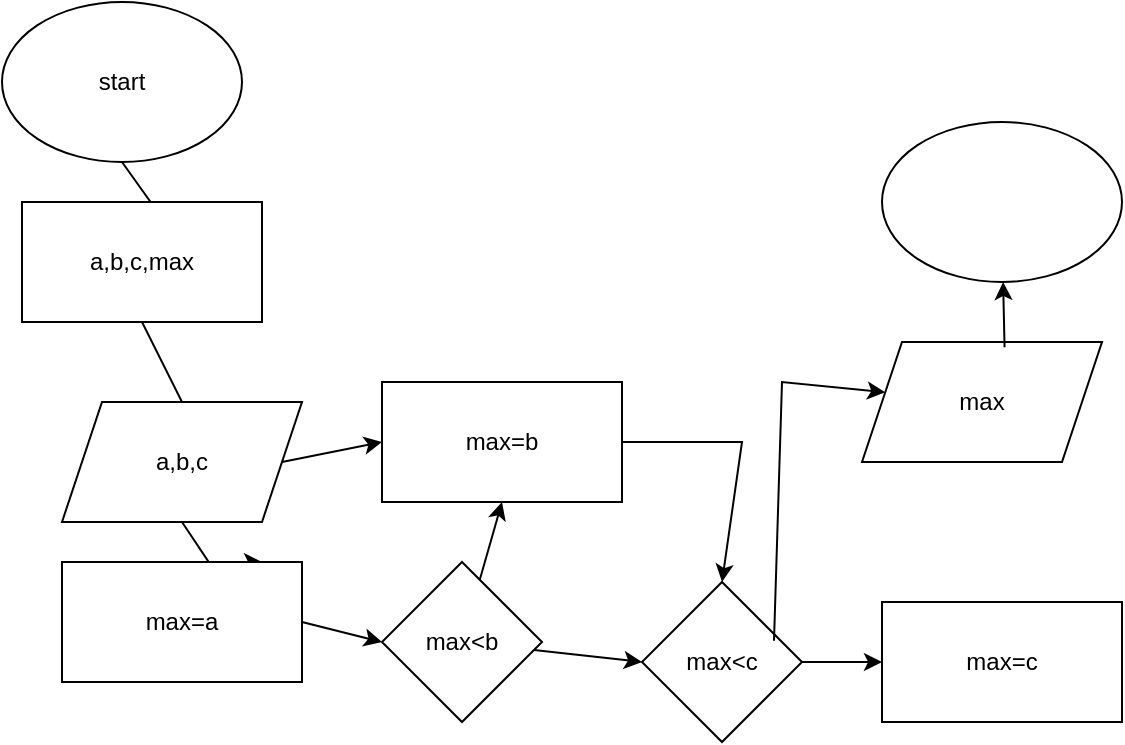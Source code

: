 <mxfile version="22.0.8" type="device">
  <diagram name="Page-1" id="QGBnVRnvPM2wXE3rxGYn">
    <mxGraphModel dx="794" dy="432" grid="1" gridSize="10" guides="1" tooltips="1" connect="1" arrows="1" fold="1" page="1" pageScale="1" pageWidth="850" pageHeight="1100" math="0" shadow="0">
      <root>
        <mxCell id="0" />
        <mxCell id="1" parent="0" />
        <mxCell id="34zhH66KcISDw7qS-zSM-1" value="start" style="ellipse;whiteSpace=wrap;html=1;" vertex="1" parent="1">
          <mxGeometry x="250" y="260" width="120" height="80" as="geometry" />
        </mxCell>
        <mxCell id="34zhH66KcISDw7qS-zSM-3" value="" style="endArrow=classic;html=1;rounded=0;exitX=0.5;exitY=1;exitDx=0;exitDy=0;" edge="1" parent="1" source="34zhH66KcISDw7qS-zSM-1">
          <mxGeometry width="50" height="50" relative="1" as="geometry">
            <mxPoint x="330" y="420" as="sourcePoint" />
            <mxPoint x="360" y="410" as="targetPoint" />
            <Array as="points" />
          </mxGeometry>
        </mxCell>
        <mxCell id="34zhH66KcISDw7qS-zSM-4" value="a,b,c,max" style="rounded=0;whiteSpace=wrap;html=1;" vertex="1" parent="1">
          <mxGeometry x="260" y="360" width="120" height="60" as="geometry" />
        </mxCell>
        <mxCell id="34zhH66KcISDw7qS-zSM-5" value="" style="endArrow=classic;html=1;rounded=0;exitX=0.5;exitY=1;exitDx=0;exitDy=0;" edge="1" parent="1" source="34zhH66KcISDw7qS-zSM-4">
          <mxGeometry width="50" height="50" relative="1" as="geometry">
            <mxPoint x="330" y="420" as="sourcePoint" />
            <mxPoint x="360" y="500" as="targetPoint" />
            <Array as="points" />
          </mxGeometry>
        </mxCell>
        <mxCell id="34zhH66KcISDw7qS-zSM-6" value="a,b,c" style="shape=parallelogram;perimeter=parallelogramPerimeter;whiteSpace=wrap;html=1;fixedSize=1;" vertex="1" parent="1">
          <mxGeometry x="280" y="460" width="120" height="60" as="geometry" />
        </mxCell>
        <mxCell id="34zhH66KcISDw7qS-zSM-7" value="" style="endArrow=classic;html=1;rounded=0;exitX=0.5;exitY=1;exitDx=0;exitDy=0;" edge="1" parent="1" source="34zhH66KcISDw7qS-zSM-6">
          <mxGeometry width="50" height="50" relative="1" as="geometry">
            <mxPoint x="330" y="420" as="sourcePoint" />
            <mxPoint x="360" y="550" as="targetPoint" />
          </mxGeometry>
        </mxCell>
        <mxCell id="34zhH66KcISDw7qS-zSM-15" style="edgeStyle=orthogonalEdgeStyle;rounded=0;orthogonalLoop=1;jettySize=auto;html=1;exitX=0.75;exitY=0;exitDx=0;exitDy=0;" edge="1" parent="1" source="34zhH66KcISDw7qS-zSM-8">
          <mxGeometry relative="1" as="geometry">
            <mxPoint x="380" y="540" as="targetPoint" />
          </mxGeometry>
        </mxCell>
        <mxCell id="34zhH66KcISDw7qS-zSM-8" value="max=a" style="rounded=0;whiteSpace=wrap;html=1;" vertex="1" parent="1">
          <mxGeometry x="280" y="540" width="120" height="60" as="geometry" />
        </mxCell>
        <mxCell id="34zhH66KcISDw7qS-zSM-9" value="max=b" style="rounded=0;whiteSpace=wrap;html=1;" vertex="1" parent="1">
          <mxGeometry x="440" y="450" width="120" height="60" as="geometry" />
        </mxCell>
        <mxCell id="34zhH66KcISDw7qS-zSM-10" value="" style="endArrow=classic;html=1;rounded=0;entryX=0;entryY=0.5;entryDx=0;entryDy=0;exitX=1;exitY=0.5;exitDx=0;exitDy=0;" edge="1" parent="1" source="34zhH66KcISDw7qS-zSM-6" target="34zhH66KcISDw7qS-zSM-9">
          <mxGeometry width="50" height="50" relative="1" as="geometry">
            <mxPoint x="330" y="520" as="sourcePoint" />
            <mxPoint x="380" y="470" as="targetPoint" />
          </mxGeometry>
        </mxCell>
        <mxCell id="34zhH66KcISDw7qS-zSM-11" value="max&amp;lt;b" style="rhombus;whiteSpace=wrap;html=1;" vertex="1" parent="1">
          <mxGeometry x="440" y="540" width="80" height="80" as="geometry" />
        </mxCell>
        <mxCell id="34zhH66KcISDw7qS-zSM-12" value="" style="endArrow=classic;html=1;rounded=0;entryX=0;entryY=0.5;entryDx=0;entryDy=0;exitX=1;exitY=0.5;exitDx=0;exitDy=0;" edge="1" parent="1" source="34zhH66KcISDw7qS-zSM-8" target="34zhH66KcISDw7qS-zSM-11">
          <mxGeometry width="50" height="50" relative="1" as="geometry">
            <mxPoint x="330" y="520" as="sourcePoint" />
            <mxPoint x="380" y="470" as="targetPoint" />
          </mxGeometry>
        </mxCell>
        <mxCell id="34zhH66KcISDw7qS-zSM-13" value="" style="endArrow=classic;html=1;rounded=0;entryX=0.5;entryY=1;entryDx=0;entryDy=0;" edge="1" parent="1" source="34zhH66KcISDw7qS-zSM-11" target="34zhH66KcISDw7qS-zSM-9">
          <mxGeometry width="50" height="50" relative="1" as="geometry">
            <mxPoint x="330" y="520" as="sourcePoint" />
            <mxPoint x="380" y="470" as="targetPoint" />
          </mxGeometry>
        </mxCell>
        <mxCell id="34zhH66KcISDw7qS-zSM-14" value="max&amp;lt;c" style="rhombus;whiteSpace=wrap;html=1;" vertex="1" parent="1">
          <mxGeometry x="570" y="550" width="80" height="80" as="geometry" />
        </mxCell>
        <mxCell id="34zhH66KcISDw7qS-zSM-16" value="" style="endArrow=classic;html=1;rounded=0;entryX=0;entryY=0.5;entryDx=0;entryDy=0;" edge="1" parent="1" source="34zhH66KcISDw7qS-zSM-11" target="34zhH66KcISDw7qS-zSM-14">
          <mxGeometry width="50" height="50" relative="1" as="geometry">
            <mxPoint x="560" y="520" as="sourcePoint" />
            <mxPoint x="610" y="470" as="targetPoint" />
          </mxGeometry>
        </mxCell>
        <mxCell id="34zhH66KcISDw7qS-zSM-17" value="" style="endArrow=classic;html=1;rounded=0;exitX=1;exitY=0.5;exitDx=0;exitDy=0;entryX=0.5;entryY=0;entryDx=0;entryDy=0;" edge="1" parent="1" source="34zhH66KcISDw7qS-zSM-9" target="34zhH66KcISDw7qS-zSM-14">
          <mxGeometry width="50" height="50" relative="1" as="geometry">
            <mxPoint x="560" y="520" as="sourcePoint" />
            <mxPoint x="610" y="470" as="targetPoint" />
            <Array as="points">
              <mxPoint x="620" y="480" />
            </Array>
          </mxGeometry>
        </mxCell>
        <mxCell id="34zhH66KcISDw7qS-zSM-18" value="" style="endArrow=classic;html=1;rounded=0;" edge="1" parent="1" source="34zhH66KcISDw7qS-zSM-14" target="34zhH66KcISDw7qS-zSM-19">
          <mxGeometry width="50" height="50" relative="1" as="geometry">
            <mxPoint x="560" y="520" as="sourcePoint" />
            <mxPoint x="720" y="590" as="targetPoint" />
          </mxGeometry>
        </mxCell>
        <mxCell id="34zhH66KcISDw7qS-zSM-19" value="max=c" style="rounded=0;whiteSpace=wrap;html=1;" vertex="1" parent="1">
          <mxGeometry x="690" y="560" width="120" height="60" as="geometry" />
        </mxCell>
        <mxCell id="34zhH66KcISDw7qS-zSM-20" value="" style="endArrow=classic;html=1;rounded=0;exitX=0.825;exitY=0.367;exitDx=0;exitDy=0;exitPerimeter=0;" edge="1" parent="1" source="34zhH66KcISDw7qS-zSM-14" target="34zhH66KcISDw7qS-zSM-21">
          <mxGeometry width="50" height="50" relative="1" as="geometry">
            <mxPoint x="560" y="520" as="sourcePoint" />
            <mxPoint x="710" y="460" as="targetPoint" />
            <Array as="points">
              <mxPoint x="640" y="450" />
            </Array>
          </mxGeometry>
        </mxCell>
        <mxCell id="34zhH66KcISDw7qS-zSM-21" value="max" style="shape=parallelogram;perimeter=parallelogramPerimeter;whiteSpace=wrap;html=1;fixedSize=1;" vertex="1" parent="1">
          <mxGeometry x="680" y="430" width="120" height="60" as="geometry" />
        </mxCell>
        <mxCell id="34zhH66KcISDw7qS-zSM-22" value="" style="endArrow=classic;html=1;rounded=0;exitX=0.594;exitY=0.044;exitDx=0;exitDy=0;exitPerimeter=0;" edge="1" parent="1" source="34zhH66KcISDw7qS-zSM-21" target="34zhH66KcISDw7qS-zSM-23">
          <mxGeometry width="50" height="50" relative="1" as="geometry">
            <mxPoint x="560" y="520" as="sourcePoint" />
            <mxPoint x="750" y="360" as="targetPoint" />
          </mxGeometry>
        </mxCell>
        <mxCell id="34zhH66KcISDw7qS-zSM-23" value="" style="ellipse;whiteSpace=wrap;html=1;" vertex="1" parent="1">
          <mxGeometry x="690" y="320" width="120" height="80" as="geometry" />
        </mxCell>
      </root>
    </mxGraphModel>
  </diagram>
</mxfile>
